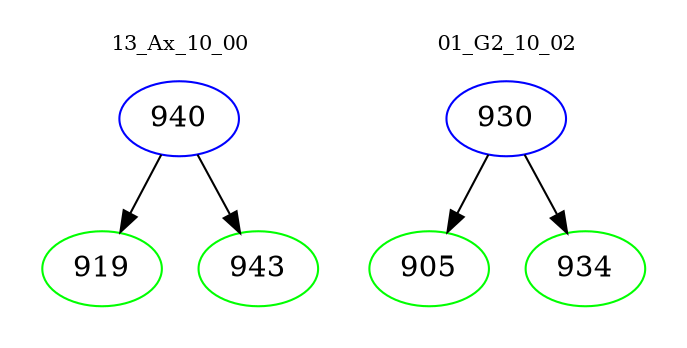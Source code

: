 digraph{
subgraph cluster_0 {
color = white
label = "13_Ax_10_00";
fontsize=10;
T0_940 [label="940", color="blue"]
T0_940 -> T0_919 [color="black"]
T0_919 [label="919", color="green"]
T0_940 -> T0_943 [color="black"]
T0_943 [label="943", color="green"]
}
subgraph cluster_1 {
color = white
label = "01_G2_10_02";
fontsize=10;
T1_930 [label="930", color="blue"]
T1_930 -> T1_905 [color="black"]
T1_905 [label="905", color="green"]
T1_930 -> T1_934 [color="black"]
T1_934 [label="934", color="green"]
}
}
